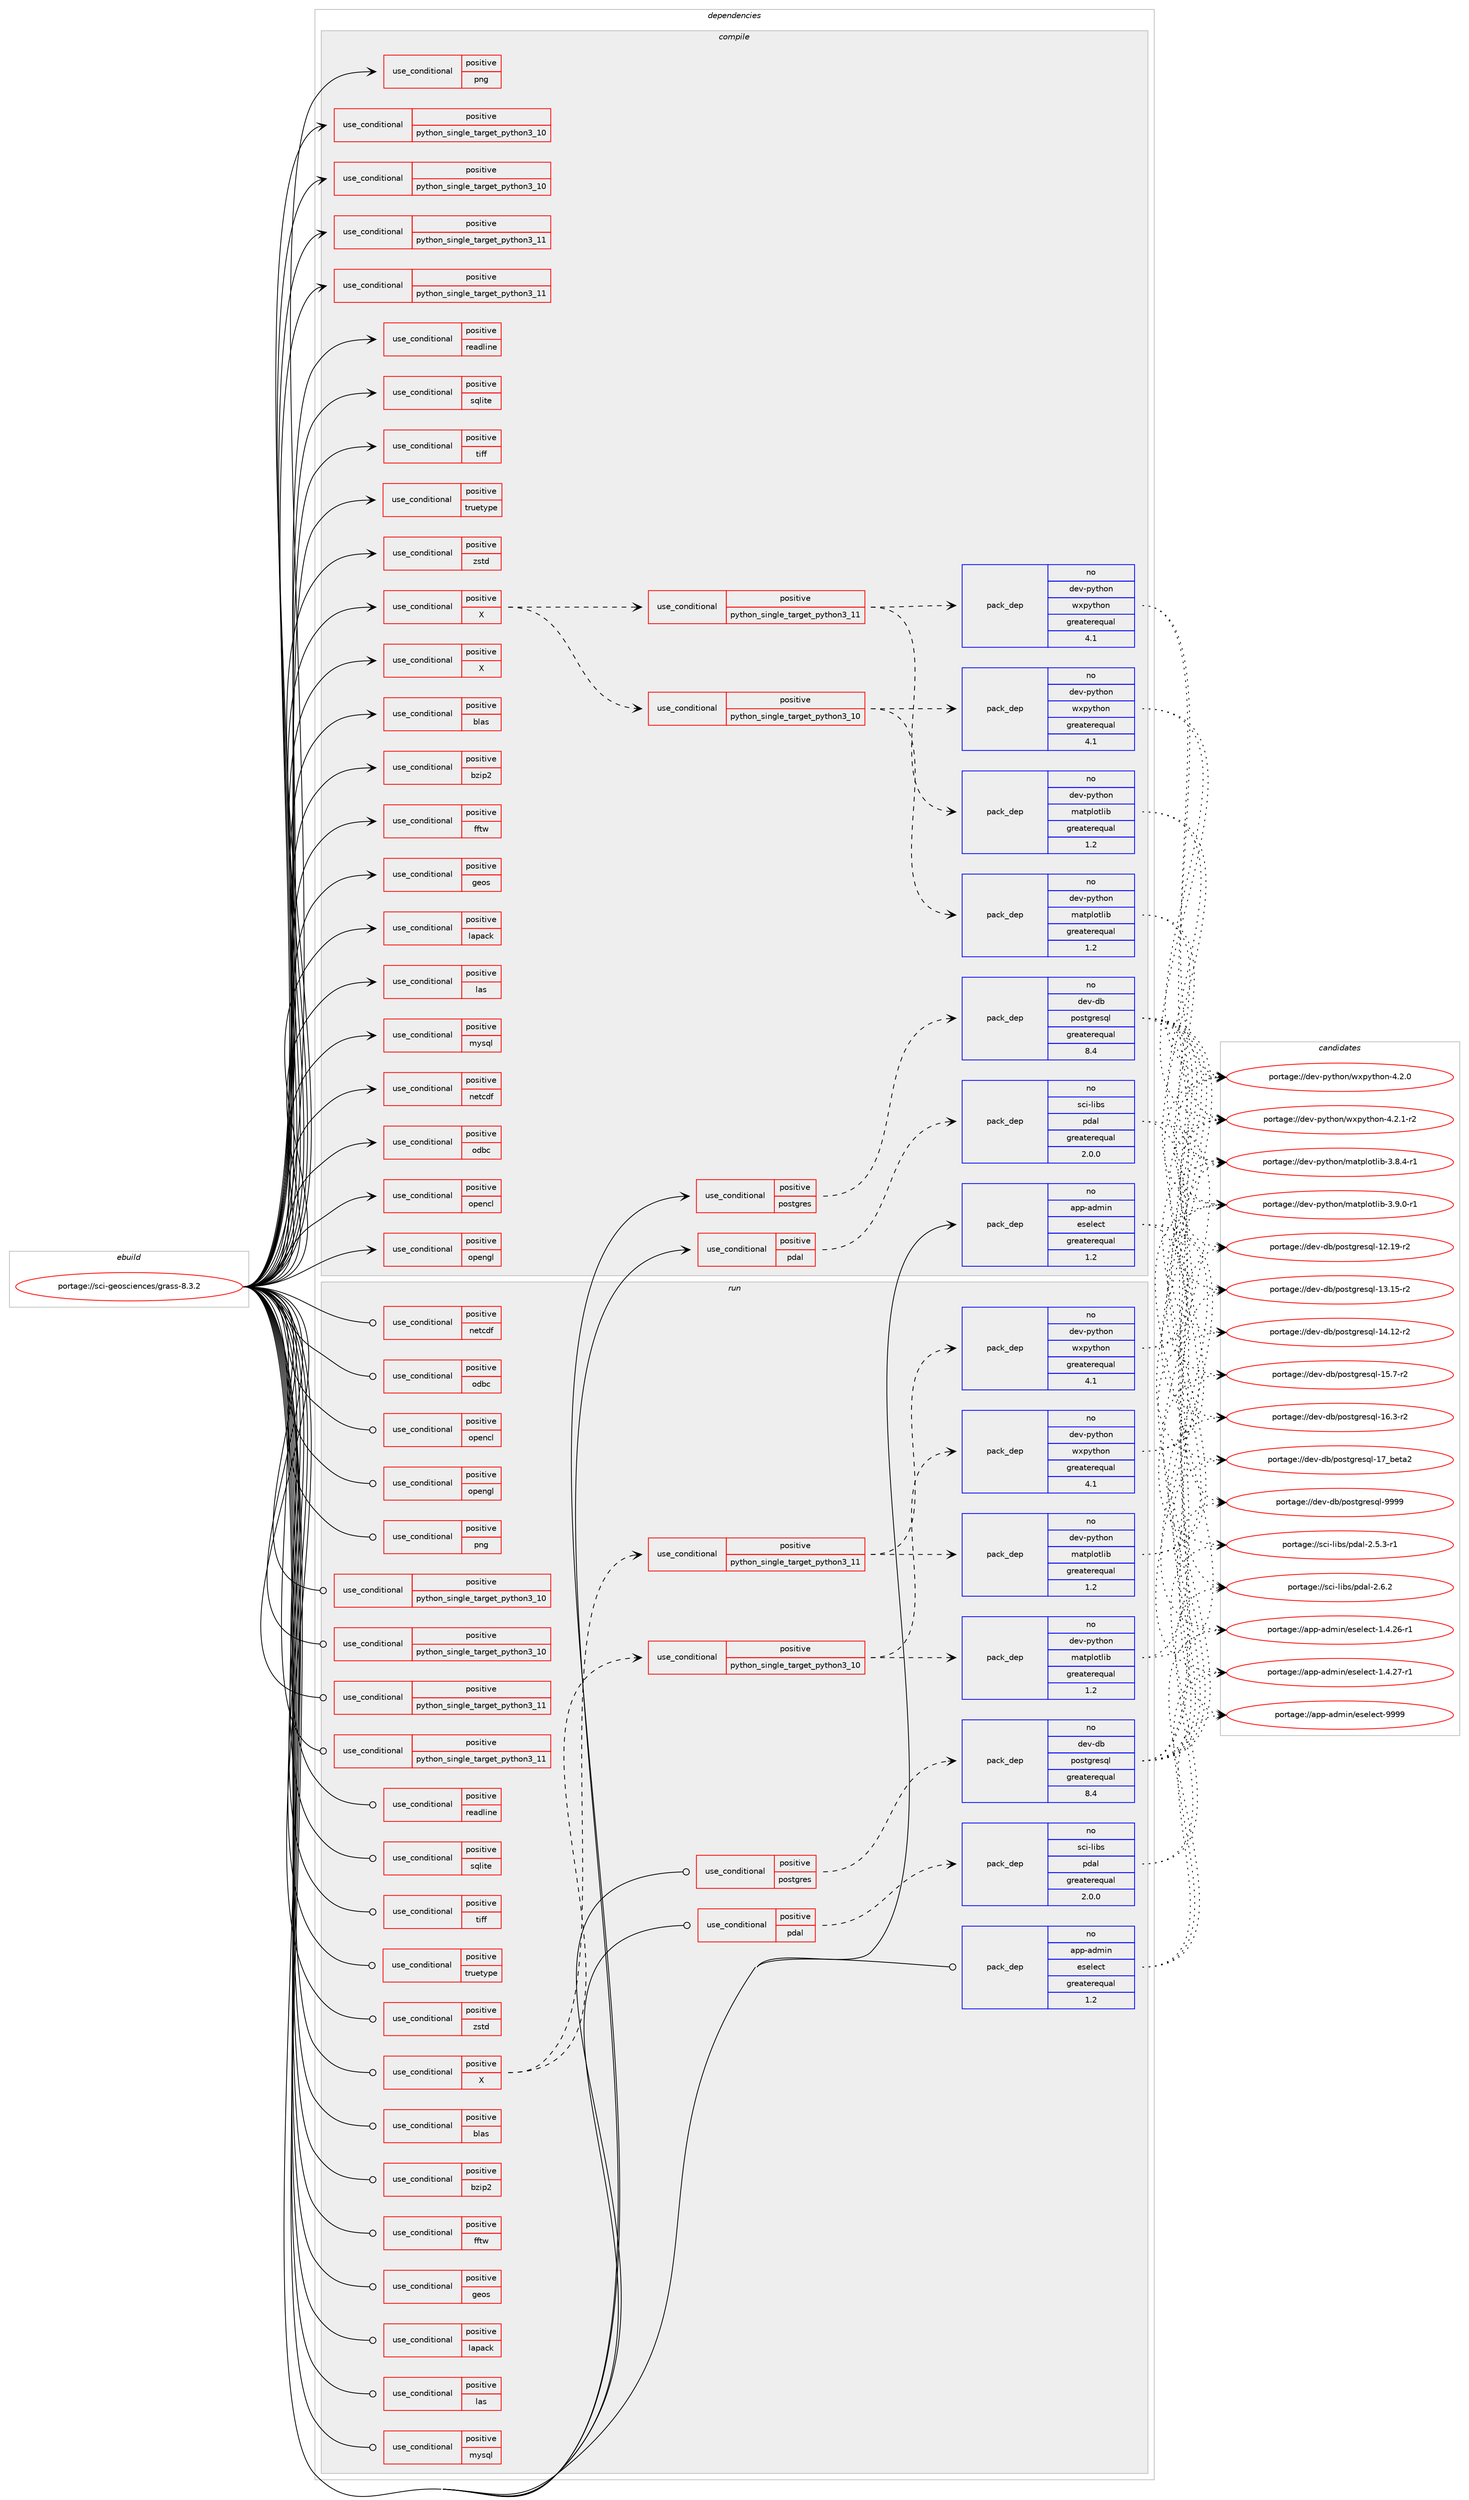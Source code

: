 digraph prolog {

# *************
# Graph options
# *************

newrank=true;
concentrate=true;
compound=true;
graph [rankdir=LR,fontname=Helvetica,fontsize=10,ranksep=1.5];#, ranksep=2.5, nodesep=0.2];
edge  [arrowhead=vee];
node  [fontname=Helvetica,fontsize=10];

# **********
# The ebuild
# **********

subgraph cluster_leftcol {
color=gray;
rank=same;
label=<<i>ebuild</i>>;
id [label="portage://sci-geosciences/grass-8.3.2", color=red, width=4, href="../sci-geosciences/grass-8.3.2.svg"];
}

# ****************
# The dependencies
# ****************

subgraph cluster_midcol {
color=gray;
label=<<i>dependencies</i>>;
subgraph cluster_compile {
fillcolor="#eeeeee";
style=filled;
label=<<i>compile</i>>;
subgraph cond102324 {
dependency199527 [label=<<TABLE BORDER="0" CELLBORDER="1" CELLSPACING="0" CELLPADDING="4"><TR><TD ROWSPAN="3" CELLPADDING="10">use_conditional</TD></TR><TR><TD>positive</TD></TR><TR><TD>X</TD></TR></TABLE>>, shape=none, color=red];
subgraph cond102325 {
dependency199528 [label=<<TABLE BORDER="0" CELLBORDER="1" CELLSPACING="0" CELLPADDING="4"><TR><TD ROWSPAN="3" CELLPADDING="10">use_conditional</TD></TR><TR><TD>positive</TD></TR><TR><TD>python_single_target_python3_10</TD></TR></TABLE>>, shape=none, color=red];
subgraph pack94424 {
dependency199529 [label=<<TABLE BORDER="0" CELLBORDER="1" CELLSPACING="0" CELLPADDING="4" WIDTH="220"><TR><TD ROWSPAN="6" CELLPADDING="30">pack_dep</TD></TR><TR><TD WIDTH="110">no</TD></TR><TR><TD>dev-python</TD></TR><TR><TD>matplotlib</TD></TR><TR><TD>greaterequal</TD></TR><TR><TD>1.2</TD></TR></TABLE>>, shape=none, color=blue];
}
dependency199528:e -> dependency199529:w [weight=20,style="dashed",arrowhead="vee"];
# *** BEGIN UNKNOWN DEPENDENCY TYPE (TODO) ***
# dependency199528 -> package_dependency(portage://sci-geosciences/grass-8.3.2,install,no,dev-python,pillow,none,[,,],[],[use(enable(python_targets_python3_10),negative)])
# *** END UNKNOWN DEPENDENCY TYPE (TODO) ***

subgraph pack94425 {
dependency199530 [label=<<TABLE BORDER="0" CELLBORDER="1" CELLSPACING="0" CELLPADDING="4" WIDTH="220"><TR><TD ROWSPAN="6" CELLPADDING="30">pack_dep</TD></TR><TR><TD WIDTH="110">no</TD></TR><TR><TD>dev-python</TD></TR><TR><TD>wxpython</TD></TR><TR><TD>greaterequal</TD></TR><TR><TD>4.1</TD></TR></TABLE>>, shape=none, color=blue];
}
dependency199528:e -> dependency199530:w [weight=20,style="dashed",arrowhead="vee"];
}
dependency199527:e -> dependency199528:w [weight=20,style="dashed",arrowhead="vee"];
subgraph cond102326 {
dependency199531 [label=<<TABLE BORDER="0" CELLBORDER="1" CELLSPACING="0" CELLPADDING="4"><TR><TD ROWSPAN="3" CELLPADDING="10">use_conditional</TD></TR><TR><TD>positive</TD></TR><TR><TD>python_single_target_python3_11</TD></TR></TABLE>>, shape=none, color=red];
subgraph pack94426 {
dependency199532 [label=<<TABLE BORDER="0" CELLBORDER="1" CELLSPACING="0" CELLPADDING="4" WIDTH="220"><TR><TD ROWSPAN="6" CELLPADDING="30">pack_dep</TD></TR><TR><TD WIDTH="110">no</TD></TR><TR><TD>dev-python</TD></TR><TR><TD>matplotlib</TD></TR><TR><TD>greaterequal</TD></TR><TR><TD>1.2</TD></TR></TABLE>>, shape=none, color=blue];
}
dependency199531:e -> dependency199532:w [weight=20,style="dashed",arrowhead="vee"];
# *** BEGIN UNKNOWN DEPENDENCY TYPE (TODO) ***
# dependency199531 -> package_dependency(portage://sci-geosciences/grass-8.3.2,install,no,dev-python,pillow,none,[,,],[],[use(enable(python_targets_python3_11),negative)])
# *** END UNKNOWN DEPENDENCY TYPE (TODO) ***

subgraph pack94427 {
dependency199533 [label=<<TABLE BORDER="0" CELLBORDER="1" CELLSPACING="0" CELLPADDING="4" WIDTH="220"><TR><TD ROWSPAN="6" CELLPADDING="30">pack_dep</TD></TR><TR><TD WIDTH="110">no</TD></TR><TR><TD>dev-python</TD></TR><TR><TD>wxpython</TD></TR><TR><TD>greaterequal</TD></TR><TR><TD>4.1</TD></TR></TABLE>>, shape=none, color=blue];
}
dependency199531:e -> dependency199533:w [weight=20,style="dashed",arrowhead="vee"];
}
dependency199527:e -> dependency199531:w [weight=20,style="dashed",arrowhead="vee"];
# *** BEGIN UNKNOWN DEPENDENCY TYPE (TODO) ***
# dependency199527 -> package_dependency(portage://sci-geosciences/grass-8.3.2,install,no,x11-libs,cairo,none,[,,],[],[use(enable(X),none)])
# *** END UNKNOWN DEPENDENCY TYPE (TODO) ***

# *** BEGIN UNKNOWN DEPENDENCY TYPE (TODO) ***
# dependency199527 -> package_dependency(portage://sci-geosciences/grass-8.3.2,install,no,x11-libs,libICE,none,[,,],[],[])
# *** END UNKNOWN DEPENDENCY TYPE (TODO) ***

# *** BEGIN UNKNOWN DEPENDENCY TYPE (TODO) ***
# dependency199527 -> package_dependency(portage://sci-geosciences/grass-8.3.2,install,no,x11-libs,libSM,none,[,,],[],[])
# *** END UNKNOWN DEPENDENCY TYPE (TODO) ***

# *** BEGIN UNKNOWN DEPENDENCY TYPE (TODO) ***
# dependency199527 -> package_dependency(portage://sci-geosciences/grass-8.3.2,install,no,x11-libs,libX11,none,[,,],[],[])
# *** END UNKNOWN DEPENDENCY TYPE (TODO) ***

# *** BEGIN UNKNOWN DEPENDENCY TYPE (TODO) ***
# dependency199527 -> package_dependency(portage://sci-geosciences/grass-8.3.2,install,no,x11-libs,libXext,none,[,,],[],[])
# *** END UNKNOWN DEPENDENCY TYPE (TODO) ***

# *** BEGIN UNKNOWN DEPENDENCY TYPE (TODO) ***
# dependency199527 -> package_dependency(portage://sci-geosciences/grass-8.3.2,install,no,x11-libs,libXt,none,[,,],[],[])
# *** END UNKNOWN DEPENDENCY TYPE (TODO) ***

}
id:e -> dependency199527:w [weight=20,style="solid",arrowhead="vee"];
subgraph cond102327 {
dependency199534 [label=<<TABLE BORDER="0" CELLBORDER="1" CELLSPACING="0" CELLPADDING="4"><TR><TD ROWSPAN="3" CELLPADDING="10">use_conditional</TD></TR><TR><TD>positive</TD></TR><TR><TD>X</TD></TR></TABLE>>, shape=none, color=red];
# *** BEGIN UNKNOWN DEPENDENCY TYPE (TODO) ***
# dependency199534 -> package_dependency(portage://sci-geosciences/grass-8.3.2,install,no,x11-base,xorg-proto,none,[,,],[],[])
# *** END UNKNOWN DEPENDENCY TYPE (TODO) ***

}
id:e -> dependency199534:w [weight=20,style="solid",arrowhead="vee"];
subgraph cond102328 {
dependency199535 [label=<<TABLE BORDER="0" CELLBORDER="1" CELLSPACING="0" CELLPADDING="4"><TR><TD ROWSPAN="3" CELLPADDING="10">use_conditional</TD></TR><TR><TD>positive</TD></TR><TR><TD>blas</TD></TR></TABLE>>, shape=none, color=red];
# *** BEGIN UNKNOWN DEPENDENCY TYPE (TODO) ***
# dependency199535 -> package_dependency(portage://sci-geosciences/grass-8.3.2,install,no,virtual,cblas,none,[,,],[],[use(enable(eselect-ldso),positive)])
# *** END UNKNOWN DEPENDENCY TYPE (TODO) ***

# *** BEGIN UNKNOWN DEPENDENCY TYPE (TODO) ***
# dependency199535 -> package_dependency(portage://sci-geosciences/grass-8.3.2,install,no,virtual,blas,none,[,,],[],[use(enable(eselect-ldso),positive)])
# *** END UNKNOWN DEPENDENCY TYPE (TODO) ***

}
id:e -> dependency199535:w [weight=20,style="solid",arrowhead="vee"];
subgraph cond102329 {
dependency199536 [label=<<TABLE BORDER="0" CELLBORDER="1" CELLSPACING="0" CELLPADDING="4"><TR><TD ROWSPAN="3" CELLPADDING="10">use_conditional</TD></TR><TR><TD>positive</TD></TR><TR><TD>bzip2</TD></TR></TABLE>>, shape=none, color=red];
# *** BEGIN UNKNOWN DEPENDENCY TYPE (TODO) ***
# dependency199536 -> package_dependency(portage://sci-geosciences/grass-8.3.2,install,no,app-arch,bzip2,none,[,,],any_same_slot,[])
# *** END UNKNOWN DEPENDENCY TYPE (TODO) ***

}
id:e -> dependency199536:w [weight=20,style="solid",arrowhead="vee"];
subgraph cond102330 {
dependency199537 [label=<<TABLE BORDER="0" CELLBORDER="1" CELLSPACING="0" CELLPADDING="4"><TR><TD ROWSPAN="3" CELLPADDING="10">use_conditional</TD></TR><TR><TD>positive</TD></TR><TR><TD>fftw</TD></TR></TABLE>>, shape=none, color=red];
# *** BEGIN UNKNOWN DEPENDENCY TYPE (TODO) ***
# dependency199537 -> package_dependency(portage://sci-geosciences/grass-8.3.2,install,no,sci-libs,fftw,none,[,,],[slot(3.0),equal],[])
# *** END UNKNOWN DEPENDENCY TYPE (TODO) ***

}
id:e -> dependency199537:w [weight=20,style="solid",arrowhead="vee"];
subgraph cond102331 {
dependency199538 [label=<<TABLE BORDER="0" CELLBORDER="1" CELLSPACING="0" CELLPADDING="4"><TR><TD ROWSPAN="3" CELLPADDING="10">use_conditional</TD></TR><TR><TD>positive</TD></TR><TR><TD>geos</TD></TR></TABLE>>, shape=none, color=red];
# *** BEGIN UNKNOWN DEPENDENCY TYPE (TODO) ***
# dependency199538 -> package_dependency(portage://sci-geosciences/grass-8.3.2,install,no,sci-libs,geos,none,[,,],any_same_slot,[])
# *** END UNKNOWN DEPENDENCY TYPE (TODO) ***

}
id:e -> dependency199538:w [weight=20,style="solid",arrowhead="vee"];
subgraph cond102332 {
dependency199539 [label=<<TABLE BORDER="0" CELLBORDER="1" CELLSPACING="0" CELLPADDING="4"><TR><TD ROWSPAN="3" CELLPADDING="10">use_conditional</TD></TR><TR><TD>positive</TD></TR><TR><TD>lapack</TD></TR></TABLE>>, shape=none, color=red];
# *** BEGIN UNKNOWN DEPENDENCY TYPE (TODO) ***
# dependency199539 -> package_dependency(portage://sci-geosciences/grass-8.3.2,install,no,virtual,lapack,none,[,,],[],[use(enable(eselect-ldso),positive)])
# *** END UNKNOWN DEPENDENCY TYPE (TODO) ***

}
id:e -> dependency199539:w [weight=20,style="solid",arrowhead="vee"];
subgraph cond102333 {
dependency199540 [label=<<TABLE BORDER="0" CELLBORDER="1" CELLSPACING="0" CELLPADDING="4"><TR><TD ROWSPAN="3" CELLPADDING="10">use_conditional</TD></TR><TR><TD>positive</TD></TR><TR><TD>las</TD></TR></TABLE>>, shape=none, color=red];
# *** BEGIN UNKNOWN DEPENDENCY TYPE (TODO) ***
# dependency199540 -> package_dependency(portage://sci-geosciences/grass-8.3.2,install,no,sci-geosciences,liblas,none,[,,],[],[])
# *** END UNKNOWN DEPENDENCY TYPE (TODO) ***

}
id:e -> dependency199540:w [weight=20,style="solid",arrowhead="vee"];
subgraph cond102334 {
dependency199541 [label=<<TABLE BORDER="0" CELLBORDER="1" CELLSPACING="0" CELLPADDING="4"><TR><TD ROWSPAN="3" CELLPADDING="10">use_conditional</TD></TR><TR><TD>positive</TD></TR><TR><TD>mysql</TD></TR></TABLE>>, shape=none, color=red];
# *** BEGIN UNKNOWN DEPENDENCY TYPE (TODO) ***
# dependency199541 -> package_dependency(portage://sci-geosciences/grass-8.3.2,install,no,dev-db,mysql-connector-c,none,[,,],any_same_slot,[])
# *** END UNKNOWN DEPENDENCY TYPE (TODO) ***

}
id:e -> dependency199541:w [weight=20,style="solid",arrowhead="vee"];
subgraph cond102335 {
dependency199542 [label=<<TABLE BORDER="0" CELLBORDER="1" CELLSPACING="0" CELLPADDING="4"><TR><TD ROWSPAN="3" CELLPADDING="10">use_conditional</TD></TR><TR><TD>positive</TD></TR><TR><TD>netcdf</TD></TR></TABLE>>, shape=none, color=red];
# *** BEGIN UNKNOWN DEPENDENCY TYPE (TODO) ***
# dependency199542 -> package_dependency(portage://sci-geosciences/grass-8.3.2,install,no,sci-libs,netcdf,none,[,,],any_same_slot,[])
# *** END UNKNOWN DEPENDENCY TYPE (TODO) ***

}
id:e -> dependency199542:w [weight=20,style="solid",arrowhead="vee"];
subgraph cond102336 {
dependency199543 [label=<<TABLE BORDER="0" CELLBORDER="1" CELLSPACING="0" CELLPADDING="4"><TR><TD ROWSPAN="3" CELLPADDING="10">use_conditional</TD></TR><TR><TD>positive</TD></TR><TR><TD>odbc</TD></TR></TABLE>>, shape=none, color=red];
# *** BEGIN UNKNOWN DEPENDENCY TYPE (TODO) ***
# dependency199543 -> package_dependency(portage://sci-geosciences/grass-8.3.2,install,no,dev-db,unixODBC,none,[,,],[],[])
# *** END UNKNOWN DEPENDENCY TYPE (TODO) ***

}
id:e -> dependency199543:w [weight=20,style="solid",arrowhead="vee"];
subgraph cond102337 {
dependency199544 [label=<<TABLE BORDER="0" CELLBORDER="1" CELLSPACING="0" CELLPADDING="4"><TR><TD ROWSPAN="3" CELLPADDING="10">use_conditional</TD></TR><TR><TD>positive</TD></TR><TR><TD>opencl</TD></TR></TABLE>>, shape=none, color=red];
# *** BEGIN UNKNOWN DEPENDENCY TYPE (TODO) ***
# dependency199544 -> package_dependency(portage://sci-geosciences/grass-8.3.2,install,no,virtual,opencl,none,[,,],[],[])
# *** END UNKNOWN DEPENDENCY TYPE (TODO) ***

}
id:e -> dependency199544:w [weight=20,style="solid",arrowhead="vee"];
subgraph cond102338 {
dependency199545 [label=<<TABLE BORDER="0" CELLBORDER="1" CELLSPACING="0" CELLPADDING="4"><TR><TD ROWSPAN="3" CELLPADDING="10">use_conditional</TD></TR><TR><TD>positive</TD></TR><TR><TD>opengl</TD></TR></TABLE>>, shape=none, color=red];
# *** BEGIN UNKNOWN DEPENDENCY TYPE (TODO) ***
# dependency199545 -> package_dependency(portage://sci-geosciences/grass-8.3.2,install,no,virtual,opengl,none,[,,],[],[])
# *** END UNKNOWN DEPENDENCY TYPE (TODO) ***

}
id:e -> dependency199545:w [weight=20,style="solid",arrowhead="vee"];
subgraph cond102339 {
dependency199546 [label=<<TABLE BORDER="0" CELLBORDER="1" CELLSPACING="0" CELLPADDING="4"><TR><TD ROWSPAN="3" CELLPADDING="10">use_conditional</TD></TR><TR><TD>positive</TD></TR><TR><TD>pdal</TD></TR></TABLE>>, shape=none, color=red];
subgraph pack94428 {
dependency199547 [label=<<TABLE BORDER="0" CELLBORDER="1" CELLSPACING="0" CELLPADDING="4" WIDTH="220"><TR><TD ROWSPAN="6" CELLPADDING="30">pack_dep</TD></TR><TR><TD WIDTH="110">no</TD></TR><TR><TD>sci-libs</TD></TR><TR><TD>pdal</TD></TR><TR><TD>greaterequal</TD></TR><TR><TD>2.0.0</TD></TR></TABLE>>, shape=none, color=blue];
}
dependency199546:e -> dependency199547:w [weight=20,style="dashed",arrowhead="vee"];
}
id:e -> dependency199546:w [weight=20,style="solid",arrowhead="vee"];
subgraph cond102340 {
dependency199548 [label=<<TABLE BORDER="0" CELLBORDER="1" CELLSPACING="0" CELLPADDING="4"><TR><TD ROWSPAN="3" CELLPADDING="10">use_conditional</TD></TR><TR><TD>positive</TD></TR><TR><TD>png</TD></TR></TABLE>>, shape=none, color=red];
# *** BEGIN UNKNOWN DEPENDENCY TYPE (TODO) ***
# dependency199548 -> package_dependency(portage://sci-geosciences/grass-8.3.2,install,no,media-libs,libpng,none,[,,],any_same_slot,[])
# *** END UNKNOWN DEPENDENCY TYPE (TODO) ***

}
id:e -> dependency199548:w [weight=20,style="solid",arrowhead="vee"];
subgraph cond102341 {
dependency199549 [label=<<TABLE BORDER="0" CELLBORDER="1" CELLSPACING="0" CELLPADDING="4"><TR><TD ROWSPAN="3" CELLPADDING="10">use_conditional</TD></TR><TR><TD>positive</TD></TR><TR><TD>postgres</TD></TR></TABLE>>, shape=none, color=red];
subgraph pack94429 {
dependency199550 [label=<<TABLE BORDER="0" CELLBORDER="1" CELLSPACING="0" CELLPADDING="4" WIDTH="220"><TR><TD ROWSPAN="6" CELLPADDING="30">pack_dep</TD></TR><TR><TD WIDTH="110">no</TD></TR><TR><TD>dev-db</TD></TR><TR><TD>postgresql</TD></TR><TR><TD>greaterequal</TD></TR><TR><TD>8.4</TD></TR></TABLE>>, shape=none, color=blue];
}
dependency199549:e -> dependency199550:w [weight=20,style="dashed",arrowhead="vee"];
}
id:e -> dependency199549:w [weight=20,style="solid",arrowhead="vee"];
subgraph cond102342 {
dependency199551 [label=<<TABLE BORDER="0" CELLBORDER="1" CELLSPACING="0" CELLPADDING="4"><TR><TD ROWSPAN="3" CELLPADDING="10">use_conditional</TD></TR><TR><TD>positive</TD></TR><TR><TD>python_single_target_python3_10</TD></TR></TABLE>>, shape=none, color=red];
# *** BEGIN UNKNOWN DEPENDENCY TYPE (TODO) ***
# dependency199551 -> package_dependency(portage://sci-geosciences/grass-8.3.2,install,no,dev-lang,python,none,[,,],[slot(3.10)],[use(enable(sqlite),none)])
# *** END UNKNOWN DEPENDENCY TYPE (TODO) ***

}
id:e -> dependency199551:w [weight=20,style="solid",arrowhead="vee"];
subgraph cond102343 {
dependency199552 [label=<<TABLE BORDER="0" CELLBORDER="1" CELLSPACING="0" CELLPADDING="4"><TR><TD ROWSPAN="3" CELLPADDING="10">use_conditional</TD></TR><TR><TD>positive</TD></TR><TR><TD>python_single_target_python3_10</TD></TR></TABLE>>, shape=none, color=red];
# *** BEGIN UNKNOWN DEPENDENCY TYPE (TODO) ***
# dependency199552 -> package_dependency(portage://sci-geosciences/grass-8.3.2,install,no,dev-python,numpy,none,[,,],[],[use(enable(python_targets_python3_10),negative)])
# *** END UNKNOWN DEPENDENCY TYPE (TODO) ***

# *** BEGIN UNKNOWN DEPENDENCY TYPE (TODO) ***
# dependency199552 -> package_dependency(portage://sci-geosciences/grass-8.3.2,install,no,dev-python,ply,none,[,,],[],[use(enable(python_targets_python3_10),negative)])
# *** END UNKNOWN DEPENDENCY TYPE (TODO) ***

# *** BEGIN UNKNOWN DEPENDENCY TYPE (TODO) ***
# dependency199552 -> package_dependency(portage://sci-geosciences/grass-8.3.2,install,no,dev-python,python-dateutil,none,[,,],[],[use(enable(python_targets_python3_10),negative)])
# *** END UNKNOWN DEPENDENCY TYPE (TODO) ***

# *** BEGIN UNKNOWN DEPENDENCY TYPE (TODO) ***
# dependency199552 -> package_dependency(portage://sci-geosciences/grass-8.3.2,install,no,dev-python,six,none,[,,],[],[use(enable(python_targets_python3_10),negative)])
# *** END UNKNOWN DEPENDENCY TYPE (TODO) ***

}
id:e -> dependency199552:w [weight=20,style="solid",arrowhead="vee"];
subgraph cond102344 {
dependency199553 [label=<<TABLE BORDER="0" CELLBORDER="1" CELLSPACING="0" CELLPADDING="4"><TR><TD ROWSPAN="3" CELLPADDING="10">use_conditional</TD></TR><TR><TD>positive</TD></TR><TR><TD>python_single_target_python3_11</TD></TR></TABLE>>, shape=none, color=red];
# *** BEGIN UNKNOWN DEPENDENCY TYPE (TODO) ***
# dependency199553 -> package_dependency(portage://sci-geosciences/grass-8.3.2,install,no,dev-lang,python,none,[,,],[slot(3.11)],[use(enable(sqlite),none)])
# *** END UNKNOWN DEPENDENCY TYPE (TODO) ***

}
id:e -> dependency199553:w [weight=20,style="solid",arrowhead="vee"];
subgraph cond102345 {
dependency199554 [label=<<TABLE BORDER="0" CELLBORDER="1" CELLSPACING="0" CELLPADDING="4"><TR><TD ROWSPAN="3" CELLPADDING="10">use_conditional</TD></TR><TR><TD>positive</TD></TR><TR><TD>python_single_target_python3_11</TD></TR></TABLE>>, shape=none, color=red];
# *** BEGIN UNKNOWN DEPENDENCY TYPE (TODO) ***
# dependency199554 -> package_dependency(portage://sci-geosciences/grass-8.3.2,install,no,dev-python,numpy,none,[,,],[],[use(enable(python_targets_python3_11),negative)])
# *** END UNKNOWN DEPENDENCY TYPE (TODO) ***

# *** BEGIN UNKNOWN DEPENDENCY TYPE (TODO) ***
# dependency199554 -> package_dependency(portage://sci-geosciences/grass-8.3.2,install,no,dev-python,ply,none,[,,],[],[use(enable(python_targets_python3_11),negative)])
# *** END UNKNOWN DEPENDENCY TYPE (TODO) ***

# *** BEGIN UNKNOWN DEPENDENCY TYPE (TODO) ***
# dependency199554 -> package_dependency(portage://sci-geosciences/grass-8.3.2,install,no,dev-python,python-dateutil,none,[,,],[],[use(enable(python_targets_python3_11),negative)])
# *** END UNKNOWN DEPENDENCY TYPE (TODO) ***

# *** BEGIN UNKNOWN DEPENDENCY TYPE (TODO) ***
# dependency199554 -> package_dependency(portage://sci-geosciences/grass-8.3.2,install,no,dev-python,six,none,[,,],[],[use(enable(python_targets_python3_11),negative)])
# *** END UNKNOWN DEPENDENCY TYPE (TODO) ***

}
id:e -> dependency199554:w [weight=20,style="solid",arrowhead="vee"];
subgraph cond102346 {
dependency199555 [label=<<TABLE BORDER="0" CELLBORDER="1" CELLSPACING="0" CELLPADDING="4"><TR><TD ROWSPAN="3" CELLPADDING="10">use_conditional</TD></TR><TR><TD>positive</TD></TR><TR><TD>readline</TD></TR></TABLE>>, shape=none, color=red];
# *** BEGIN UNKNOWN DEPENDENCY TYPE (TODO) ***
# dependency199555 -> package_dependency(portage://sci-geosciences/grass-8.3.2,install,no,sys-libs,readline,none,[,,],any_same_slot,[])
# *** END UNKNOWN DEPENDENCY TYPE (TODO) ***

}
id:e -> dependency199555:w [weight=20,style="solid",arrowhead="vee"];
subgraph cond102347 {
dependency199556 [label=<<TABLE BORDER="0" CELLBORDER="1" CELLSPACING="0" CELLPADDING="4"><TR><TD ROWSPAN="3" CELLPADDING="10">use_conditional</TD></TR><TR><TD>positive</TD></TR><TR><TD>sqlite</TD></TR></TABLE>>, shape=none, color=red];
# *** BEGIN UNKNOWN DEPENDENCY TYPE (TODO) ***
# dependency199556 -> package_dependency(portage://sci-geosciences/grass-8.3.2,install,no,dev-db,sqlite,none,[,,],[slot(3)],[])
# *** END UNKNOWN DEPENDENCY TYPE (TODO) ***

}
id:e -> dependency199556:w [weight=20,style="solid",arrowhead="vee"];
subgraph cond102348 {
dependency199557 [label=<<TABLE BORDER="0" CELLBORDER="1" CELLSPACING="0" CELLPADDING="4"><TR><TD ROWSPAN="3" CELLPADDING="10">use_conditional</TD></TR><TR><TD>positive</TD></TR><TR><TD>tiff</TD></TR></TABLE>>, shape=none, color=red];
# *** BEGIN UNKNOWN DEPENDENCY TYPE (TODO) ***
# dependency199557 -> package_dependency(portage://sci-geosciences/grass-8.3.2,install,no,media-libs,tiff,none,[,,],any_same_slot,[])
# *** END UNKNOWN DEPENDENCY TYPE (TODO) ***

}
id:e -> dependency199557:w [weight=20,style="solid",arrowhead="vee"];
subgraph cond102349 {
dependency199558 [label=<<TABLE BORDER="0" CELLBORDER="1" CELLSPACING="0" CELLPADDING="4"><TR><TD ROWSPAN="3" CELLPADDING="10">use_conditional</TD></TR><TR><TD>positive</TD></TR><TR><TD>truetype</TD></TR></TABLE>>, shape=none, color=red];
# *** BEGIN UNKNOWN DEPENDENCY TYPE (TODO) ***
# dependency199558 -> package_dependency(portage://sci-geosciences/grass-8.3.2,install,no,media-libs,freetype,none,[,,],[slot(2)],[])
# *** END UNKNOWN DEPENDENCY TYPE (TODO) ***

}
id:e -> dependency199558:w [weight=20,style="solid",arrowhead="vee"];
subgraph cond102350 {
dependency199559 [label=<<TABLE BORDER="0" CELLBORDER="1" CELLSPACING="0" CELLPADDING="4"><TR><TD ROWSPAN="3" CELLPADDING="10">use_conditional</TD></TR><TR><TD>positive</TD></TR><TR><TD>zstd</TD></TR></TABLE>>, shape=none, color=red];
# *** BEGIN UNKNOWN DEPENDENCY TYPE (TODO) ***
# dependency199559 -> package_dependency(portage://sci-geosciences/grass-8.3.2,install,no,app-arch,zstd,none,[,,],any_same_slot,[])
# *** END UNKNOWN DEPENDENCY TYPE (TODO) ***

}
id:e -> dependency199559:w [weight=20,style="solid",arrowhead="vee"];
subgraph pack94430 {
dependency199560 [label=<<TABLE BORDER="0" CELLBORDER="1" CELLSPACING="0" CELLPADDING="4" WIDTH="220"><TR><TD ROWSPAN="6" CELLPADDING="30">pack_dep</TD></TR><TR><TD WIDTH="110">no</TD></TR><TR><TD>app-admin</TD></TR><TR><TD>eselect</TD></TR><TR><TD>greaterequal</TD></TR><TR><TD>1.2</TD></TR></TABLE>>, shape=none, color=blue];
}
id:e -> dependency199560:w [weight=20,style="solid",arrowhead="vee"];
# *** BEGIN UNKNOWN DEPENDENCY TYPE (TODO) ***
# id -> package_dependency(portage://sci-geosciences/grass-8.3.2,install,no,media-libs,glu,none,[,,],[],[])
# *** END UNKNOWN DEPENDENCY TYPE (TODO) ***

# *** BEGIN UNKNOWN DEPENDENCY TYPE (TODO) ***
# id -> package_dependency(portage://sci-geosciences/grass-8.3.2,install,no,media-libs,libglvnd,none,[,,],[],[])
# *** END UNKNOWN DEPENDENCY TYPE (TODO) ***

# *** BEGIN UNKNOWN DEPENDENCY TYPE (TODO) ***
# id -> package_dependency(portage://sci-geosciences/grass-8.3.2,install,no,sci-libs,gdal,none,[,,],any_same_slot,[])
# *** END UNKNOWN DEPENDENCY TYPE (TODO) ***

# *** BEGIN UNKNOWN DEPENDENCY TYPE (TODO) ***
# id -> package_dependency(portage://sci-geosciences/grass-8.3.2,install,no,sci-libs,proj,none,[,,],any_same_slot,[])
# *** END UNKNOWN DEPENDENCY TYPE (TODO) ***

# *** BEGIN UNKNOWN DEPENDENCY TYPE (TODO) ***
# id -> package_dependency(portage://sci-geosciences/grass-8.3.2,install,no,sys-libs,gdbm,none,[,,],any_same_slot,[])
# *** END UNKNOWN DEPENDENCY TYPE (TODO) ***

# *** BEGIN UNKNOWN DEPENDENCY TYPE (TODO) ***
# id -> package_dependency(portage://sci-geosciences/grass-8.3.2,install,no,sys-libs,ncurses,none,[,,],any_same_slot,[])
# *** END UNKNOWN DEPENDENCY TYPE (TODO) ***

# *** BEGIN UNKNOWN DEPENDENCY TYPE (TODO) ***
# id -> package_dependency(portage://sci-geosciences/grass-8.3.2,install,no,sys-libs,zlib,none,[,,],[],[])
# *** END UNKNOWN DEPENDENCY TYPE (TODO) ***

}
subgraph cluster_compileandrun {
fillcolor="#eeeeee";
style=filled;
label=<<i>compile and run</i>>;
}
subgraph cluster_run {
fillcolor="#eeeeee";
style=filled;
label=<<i>run</i>>;
subgraph cond102351 {
dependency199561 [label=<<TABLE BORDER="0" CELLBORDER="1" CELLSPACING="0" CELLPADDING="4"><TR><TD ROWSPAN="3" CELLPADDING="10">use_conditional</TD></TR><TR><TD>positive</TD></TR><TR><TD>X</TD></TR></TABLE>>, shape=none, color=red];
subgraph cond102352 {
dependency199562 [label=<<TABLE BORDER="0" CELLBORDER="1" CELLSPACING="0" CELLPADDING="4"><TR><TD ROWSPAN="3" CELLPADDING="10">use_conditional</TD></TR><TR><TD>positive</TD></TR><TR><TD>python_single_target_python3_10</TD></TR></TABLE>>, shape=none, color=red];
subgraph pack94431 {
dependency199563 [label=<<TABLE BORDER="0" CELLBORDER="1" CELLSPACING="0" CELLPADDING="4" WIDTH="220"><TR><TD ROWSPAN="6" CELLPADDING="30">pack_dep</TD></TR><TR><TD WIDTH="110">no</TD></TR><TR><TD>dev-python</TD></TR><TR><TD>matplotlib</TD></TR><TR><TD>greaterequal</TD></TR><TR><TD>1.2</TD></TR></TABLE>>, shape=none, color=blue];
}
dependency199562:e -> dependency199563:w [weight=20,style="dashed",arrowhead="vee"];
# *** BEGIN UNKNOWN DEPENDENCY TYPE (TODO) ***
# dependency199562 -> package_dependency(portage://sci-geosciences/grass-8.3.2,run,no,dev-python,pillow,none,[,,],[],[use(enable(python_targets_python3_10),negative)])
# *** END UNKNOWN DEPENDENCY TYPE (TODO) ***

subgraph pack94432 {
dependency199564 [label=<<TABLE BORDER="0" CELLBORDER="1" CELLSPACING="0" CELLPADDING="4" WIDTH="220"><TR><TD ROWSPAN="6" CELLPADDING="30">pack_dep</TD></TR><TR><TD WIDTH="110">no</TD></TR><TR><TD>dev-python</TD></TR><TR><TD>wxpython</TD></TR><TR><TD>greaterequal</TD></TR><TR><TD>4.1</TD></TR></TABLE>>, shape=none, color=blue];
}
dependency199562:e -> dependency199564:w [weight=20,style="dashed",arrowhead="vee"];
}
dependency199561:e -> dependency199562:w [weight=20,style="dashed",arrowhead="vee"];
subgraph cond102353 {
dependency199565 [label=<<TABLE BORDER="0" CELLBORDER="1" CELLSPACING="0" CELLPADDING="4"><TR><TD ROWSPAN="3" CELLPADDING="10">use_conditional</TD></TR><TR><TD>positive</TD></TR><TR><TD>python_single_target_python3_11</TD></TR></TABLE>>, shape=none, color=red];
subgraph pack94433 {
dependency199566 [label=<<TABLE BORDER="0" CELLBORDER="1" CELLSPACING="0" CELLPADDING="4" WIDTH="220"><TR><TD ROWSPAN="6" CELLPADDING="30">pack_dep</TD></TR><TR><TD WIDTH="110">no</TD></TR><TR><TD>dev-python</TD></TR><TR><TD>matplotlib</TD></TR><TR><TD>greaterequal</TD></TR><TR><TD>1.2</TD></TR></TABLE>>, shape=none, color=blue];
}
dependency199565:e -> dependency199566:w [weight=20,style="dashed",arrowhead="vee"];
# *** BEGIN UNKNOWN DEPENDENCY TYPE (TODO) ***
# dependency199565 -> package_dependency(portage://sci-geosciences/grass-8.3.2,run,no,dev-python,pillow,none,[,,],[],[use(enable(python_targets_python3_11),negative)])
# *** END UNKNOWN DEPENDENCY TYPE (TODO) ***

subgraph pack94434 {
dependency199567 [label=<<TABLE BORDER="0" CELLBORDER="1" CELLSPACING="0" CELLPADDING="4" WIDTH="220"><TR><TD ROWSPAN="6" CELLPADDING="30">pack_dep</TD></TR><TR><TD WIDTH="110">no</TD></TR><TR><TD>dev-python</TD></TR><TR><TD>wxpython</TD></TR><TR><TD>greaterequal</TD></TR><TR><TD>4.1</TD></TR></TABLE>>, shape=none, color=blue];
}
dependency199565:e -> dependency199567:w [weight=20,style="dashed",arrowhead="vee"];
}
dependency199561:e -> dependency199565:w [weight=20,style="dashed",arrowhead="vee"];
# *** BEGIN UNKNOWN DEPENDENCY TYPE (TODO) ***
# dependency199561 -> package_dependency(portage://sci-geosciences/grass-8.3.2,run,no,x11-libs,cairo,none,[,,],[],[use(enable(X),none)])
# *** END UNKNOWN DEPENDENCY TYPE (TODO) ***

# *** BEGIN UNKNOWN DEPENDENCY TYPE (TODO) ***
# dependency199561 -> package_dependency(portage://sci-geosciences/grass-8.3.2,run,no,x11-libs,libICE,none,[,,],[],[])
# *** END UNKNOWN DEPENDENCY TYPE (TODO) ***

# *** BEGIN UNKNOWN DEPENDENCY TYPE (TODO) ***
# dependency199561 -> package_dependency(portage://sci-geosciences/grass-8.3.2,run,no,x11-libs,libSM,none,[,,],[],[])
# *** END UNKNOWN DEPENDENCY TYPE (TODO) ***

# *** BEGIN UNKNOWN DEPENDENCY TYPE (TODO) ***
# dependency199561 -> package_dependency(portage://sci-geosciences/grass-8.3.2,run,no,x11-libs,libX11,none,[,,],[],[])
# *** END UNKNOWN DEPENDENCY TYPE (TODO) ***

# *** BEGIN UNKNOWN DEPENDENCY TYPE (TODO) ***
# dependency199561 -> package_dependency(portage://sci-geosciences/grass-8.3.2,run,no,x11-libs,libXext,none,[,,],[],[])
# *** END UNKNOWN DEPENDENCY TYPE (TODO) ***

# *** BEGIN UNKNOWN DEPENDENCY TYPE (TODO) ***
# dependency199561 -> package_dependency(portage://sci-geosciences/grass-8.3.2,run,no,x11-libs,libXt,none,[,,],[],[])
# *** END UNKNOWN DEPENDENCY TYPE (TODO) ***

}
id:e -> dependency199561:w [weight=20,style="solid",arrowhead="odot"];
subgraph cond102354 {
dependency199568 [label=<<TABLE BORDER="0" CELLBORDER="1" CELLSPACING="0" CELLPADDING="4"><TR><TD ROWSPAN="3" CELLPADDING="10">use_conditional</TD></TR><TR><TD>positive</TD></TR><TR><TD>blas</TD></TR></TABLE>>, shape=none, color=red];
# *** BEGIN UNKNOWN DEPENDENCY TYPE (TODO) ***
# dependency199568 -> package_dependency(portage://sci-geosciences/grass-8.3.2,run,no,virtual,cblas,none,[,,],[],[use(enable(eselect-ldso),positive)])
# *** END UNKNOWN DEPENDENCY TYPE (TODO) ***

# *** BEGIN UNKNOWN DEPENDENCY TYPE (TODO) ***
# dependency199568 -> package_dependency(portage://sci-geosciences/grass-8.3.2,run,no,virtual,blas,none,[,,],[],[use(enable(eselect-ldso),positive)])
# *** END UNKNOWN DEPENDENCY TYPE (TODO) ***

}
id:e -> dependency199568:w [weight=20,style="solid",arrowhead="odot"];
subgraph cond102355 {
dependency199569 [label=<<TABLE BORDER="0" CELLBORDER="1" CELLSPACING="0" CELLPADDING="4"><TR><TD ROWSPAN="3" CELLPADDING="10">use_conditional</TD></TR><TR><TD>positive</TD></TR><TR><TD>bzip2</TD></TR></TABLE>>, shape=none, color=red];
# *** BEGIN UNKNOWN DEPENDENCY TYPE (TODO) ***
# dependency199569 -> package_dependency(portage://sci-geosciences/grass-8.3.2,run,no,app-arch,bzip2,none,[,,],any_same_slot,[])
# *** END UNKNOWN DEPENDENCY TYPE (TODO) ***

}
id:e -> dependency199569:w [weight=20,style="solid",arrowhead="odot"];
subgraph cond102356 {
dependency199570 [label=<<TABLE BORDER="0" CELLBORDER="1" CELLSPACING="0" CELLPADDING="4"><TR><TD ROWSPAN="3" CELLPADDING="10">use_conditional</TD></TR><TR><TD>positive</TD></TR><TR><TD>fftw</TD></TR></TABLE>>, shape=none, color=red];
# *** BEGIN UNKNOWN DEPENDENCY TYPE (TODO) ***
# dependency199570 -> package_dependency(portage://sci-geosciences/grass-8.3.2,run,no,sci-libs,fftw,none,[,,],[slot(3.0),equal],[])
# *** END UNKNOWN DEPENDENCY TYPE (TODO) ***

}
id:e -> dependency199570:w [weight=20,style="solid",arrowhead="odot"];
subgraph cond102357 {
dependency199571 [label=<<TABLE BORDER="0" CELLBORDER="1" CELLSPACING="0" CELLPADDING="4"><TR><TD ROWSPAN="3" CELLPADDING="10">use_conditional</TD></TR><TR><TD>positive</TD></TR><TR><TD>geos</TD></TR></TABLE>>, shape=none, color=red];
# *** BEGIN UNKNOWN DEPENDENCY TYPE (TODO) ***
# dependency199571 -> package_dependency(portage://sci-geosciences/grass-8.3.2,run,no,sci-libs,geos,none,[,,],any_same_slot,[])
# *** END UNKNOWN DEPENDENCY TYPE (TODO) ***

}
id:e -> dependency199571:w [weight=20,style="solid",arrowhead="odot"];
subgraph cond102358 {
dependency199572 [label=<<TABLE BORDER="0" CELLBORDER="1" CELLSPACING="0" CELLPADDING="4"><TR><TD ROWSPAN="3" CELLPADDING="10">use_conditional</TD></TR><TR><TD>positive</TD></TR><TR><TD>lapack</TD></TR></TABLE>>, shape=none, color=red];
# *** BEGIN UNKNOWN DEPENDENCY TYPE (TODO) ***
# dependency199572 -> package_dependency(portage://sci-geosciences/grass-8.3.2,run,no,virtual,lapack,none,[,,],[],[use(enable(eselect-ldso),positive)])
# *** END UNKNOWN DEPENDENCY TYPE (TODO) ***

}
id:e -> dependency199572:w [weight=20,style="solid",arrowhead="odot"];
subgraph cond102359 {
dependency199573 [label=<<TABLE BORDER="0" CELLBORDER="1" CELLSPACING="0" CELLPADDING="4"><TR><TD ROWSPAN="3" CELLPADDING="10">use_conditional</TD></TR><TR><TD>positive</TD></TR><TR><TD>las</TD></TR></TABLE>>, shape=none, color=red];
# *** BEGIN UNKNOWN DEPENDENCY TYPE (TODO) ***
# dependency199573 -> package_dependency(portage://sci-geosciences/grass-8.3.2,run,no,sci-geosciences,liblas,none,[,,],[],[])
# *** END UNKNOWN DEPENDENCY TYPE (TODO) ***

}
id:e -> dependency199573:w [weight=20,style="solid",arrowhead="odot"];
subgraph cond102360 {
dependency199574 [label=<<TABLE BORDER="0" CELLBORDER="1" CELLSPACING="0" CELLPADDING="4"><TR><TD ROWSPAN="3" CELLPADDING="10">use_conditional</TD></TR><TR><TD>positive</TD></TR><TR><TD>mysql</TD></TR></TABLE>>, shape=none, color=red];
# *** BEGIN UNKNOWN DEPENDENCY TYPE (TODO) ***
# dependency199574 -> package_dependency(portage://sci-geosciences/grass-8.3.2,run,no,dev-db,mysql-connector-c,none,[,,],any_same_slot,[])
# *** END UNKNOWN DEPENDENCY TYPE (TODO) ***

}
id:e -> dependency199574:w [weight=20,style="solid",arrowhead="odot"];
subgraph cond102361 {
dependency199575 [label=<<TABLE BORDER="0" CELLBORDER="1" CELLSPACING="0" CELLPADDING="4"><TR><TD ROWSPAN="3" CELLPADDING="10">use_conditional</TD></TR><TR><TD>positive</TD></TR><TR><TD>netcdf</TD></TR></TABLE>>, shape=none, color=red];
# *** BEGIN UNKNOWN DEPENDENCY TYPE (TODO) ***
# dependency199575 -> package_dependency(portage://sci-geosciences/grass-8.3.2,run,no,sci-libs,netcdf,none,[,,],any_same_slot,[])
# *** END UNKNOWN DEPENDENCY TYPE (TODO) ***

}
id:e -> dependency199575:w [weight=20,style="solid",arrowhead="odot"];
subgraph cond102362 {
dependency199576 [label=<<TABLE BORDER="0" CELLBORDER="1" CELLSPACING="0" CELLPADDING="4"><TR><TD ROWSPAN="3" CELLPADDING="10">use_conditional</TD></TR><TR><TD>positive</TD></TR><TR><TD>odbc</TD></TR></TABLE>>, shape=none, color=red];
# *** BEGIN UNKNOWN DEPENDENCY TYPE (TODO) ***
# dependency199576 -> package_dependency(portage://sci-geosciences/grass-8.3.2,run,no,dev-db,unixODBC,none,[,,],[],[])
# *** END UNKNOWN DEPENDENCY TYPE (TODO) ***

}
id:e -> dependency199576:w [weight=20,style="solid",arrowhead="odot"];
subgraph cond102363 {
dependency199577 [label=<<TABLE BORDER="0" CELLBORDER="1" CELLSPACING="0" CELLPADDING="4"><TR><TD ROWSPAN="3" CELLPADDING="10">use_conditional</TD></TR><TR><TD>positive</TD></TR><TR><TD>opencl</TD></TR></TABLE>>, shape=none, color=red];
# *** BEGIN UNKNOWN DEPENDENCY TYPE (TODO) ***
# dependency199577 -> package_dependency(portage://sci-geosciences/grass-8.3.2,run,no,virtual,opencl,none,[,,],[],[])
# *** END UNKNOWN DEPENDENCY TYPE (TODO) ***

}
id:e -> dependency199577:w [weight=20,style="solid",arrowhead="odot"];
subgraph cond102364 {
dependency199578 [label=<<TABLE BORDER="0" CELLBORDER="1" CELLSPACING="0" CELLPADDING="4"><TR><TD ROWSPAN="3" CELLPADDING="10">use_conditional</TD></TR><TR><TD>positive</TD></TR><TR><TD>opengl</TD></TR></TABLE>>, shape=none, color=red];
# *** BEGIN UNKNOWN DEPENDENCY TYPE (TODO) ***
# dependency199578 -> package_dependency(portage://sci-geosciences/grass-8.3.2,run,no,virtual,opengl,none,[,,],[],[])
# *** END UNKNOWN DEPENDENCY TYPE (TODO) ***

}
id:e -> dependency199578:w [weight=20,style="solid",arrowhead="odot"];
subgraph cond102365 {
dependency199579 [label=<<TABLE BORDER="0" CELLBORDER="1" CELLSPACING="0" CELLPADDING="4"><TR><TD ROWSPAN="3" CELLPADDING="10">use_conditional</TD></TR><TR><TD>positive</TD></TR><TR><TD>pdal</TD></TR></TABLE>>, shape=none, color=red];
subgraph pack94435 {
dependency199580 [label=<<TABLE BORDER="0" CELLBORDER="1" CELLSPACING="0" CELLPADDING="4" WIDTH="220"><TR><TD ROWSPAN="6" CELLPADDING="30">pack_dep</TD></TR><TR><TD WIDTH="110">no</TD></TR><TR><TD>sci-libs</TD></TR><TR><TD>pdal</TD></TR><TR><TD>greaterequal</TD></TR><TR><TD>2.0.0</TD></TR></TABLE>>, shape=none, color=blue];
}
dependency199579:e -> dependency199580:w [weight=20,style="dashed",arrowhead="vee"];
}
id:e -> dependency199579:w [weight=20,style="solid",arrowhead="odot"];
subgraph cond102366 {
dependency199581 [label=<<TABLE BORDER="0" CELLBORDER="1" CELLSPACING="0" CELLPADDING="4"><TR><TD ROWSPAN="3" CELLPADDING="10">use_conditional</TD></TR><TR><TD>positive</TD></TR><TR><TD>png</TD></TR></TABLE>>, shape=none, color=red];
# *** BEGIN UNKNOWN DEPENDENCY TYPE (TODO) ***
# dependency199581 -> package_dependency(portage://sci-geosciences/grass-8.3.2,run,no,media-libs,libpng,none,[,,],any_same_slot,[])
# *** END UNKNOWN DEPENDENCY TYPE (TODO) ***

}
id:e -> dependency199581:w [weight=20,style="solid",arrowhead="odot"];
subgraph cond102367 {
dependency199582 [label=<<TABLE BORDER="0" CELLBORDER="1" CELLSPACING="0" CELLPADDING="4"><TR><TD ROWSPAN="3" CELLPADDING="10">use_conditional</TD></TR><TR><TD>positive</TD></TR><TR><TD>postgres</TD></TR></TABLE>>, shape=none, color=red];
subgraph pack94436 {
dependency199583 [label=<<TABLE BORDER="0" CELLBORDER="1" CELLSPACING="0" CELLPADDING="4" WIDTH="220"><TR><TD ROWSPAN="6" CELLPADDING="30">pack_dep</TD></TR><TR><TD WIDTH="110">no</TD></TR><TR><TD>dev-db</TD></TR><TR><TD>postgresql</TD></TR><TR><TD>greaterequal</TD></TR><TR><TD>8.4</TD></TR></TABLE>>, shape=none, color=blue];
}
dependency199582:e -> dependency199583:w [weight=20,style="dashed",arrowhead="vee"];
}
id:e -> dependency199582:w [weight=20,style="solid",arrowhead="odot"];
subgraph cond102368 {
dependency199584 [label=<<TABLE BORDER="0" CELLBORDER="1" CELLSPACING="0" CELLPADDING="4"><TR><TD ROWSPAN="3" CELLPADDING="10">use_conditional</TD></TR><TR><TD>positive</TD></TR><TR><TD>python_single_target_python3_10</TD></TR></TABLE>>, shape=none, color=red];
# *** BEGIN UNKNOWN DEPENDENCY TYPE (TODO) ***
# dependency199584 -> package_dependency(portage://sci-geosciences/grass-8.3.2,run,no,dev-lang,python,none,[,,],[slot(3.10)],[use(enable(sqlite),none)])
# *** END UNKNOWN DEPENDENCY TYPE (TODO) ***

}
id:e -> dependency199584:w [weight=20,style="solid",arrowhead="odot"];
subgraph cond102369 {
dependency199585 [label=<<TABLE BORDER="0" CELLBORDER="1" CELLSPACING="0" CELLPADDING="4"><TR><TD ROWSPAN="3" CELLPADDING="10">use_conditional</TD></TR><TR><TD>positive</TD></TR><TR><TD>python_single_target_python3_10</TD></TR></TABLE>>, shape=none, color=red];
# *** BEGIN UNKNOWN DEPENDENCY TYPE (TODO) ***
# dependency199585 -> package_dependency(portage://sci-geosciences/grass-8.3.2,run,no,dev-python,numpy,none,[,,],[],[use(enable(python_targets_python3_10),negative)])
# *** END UNKNOWN DEPENDENCY TYPE (TODO) ***

# *** BEGIN UNKNOWN DEPENDENCY TYPE (TODO) ***
# dependency199585 -> package_dependency(portage://sci-geosciences/grass-8.3.2,run,no,dev-python,ply,none,[,,],[],[use(enable(python_targets_python3_10),negative)])
# *** END UNKNOWN DEPENDENCY TYPE (TODO) ***

# *** BEGIN UNKNOWN DEPENDENCY TYPE (TODO) ***
# dependency199585 -> package_dependency(portage://sci-geosciences/grass-8.3.2,run,no,dev-python,python-dateutil,none,[,,],[],[use(enable(python_targets_python3_10),negative)])
# *** END UNKNOWN DEPENDENCY TYPE (TODO) ***

# *** BEGIN UNKNOWN DEPENDENCY TYPE (TODO) ***
# dependency199585 -> package_dependency(portage://sci-geosciences/grass-8.3.2,run,no,dev-python,six,none,[,,],[],[use(enable(python_targets_python3_10),negative)])
# *** END UNKNOWN DEPENDENCY TYPE (TODO) ***

}
id:e -> dependency199585:w [weight=20,style="solid",arrowhead="odot"];
subgraph cond102370 {
dependency199586 [label=<<TABLE BORDER="0" CELLBORDER="1" CELLSPACING="0" CELLPADDING="4"><TR><TD ROWSPAN="3" CELLPADDING="10">use_conditional</TD></TR><TR><TD>positive</TD></TR><TR><TD>python_single_target_python3_11</TD></TR></TABLE>>, shape=none, color=red];
# *** BEGIN UNKNOWN DEPENDENCY TYPE (TODO) ***
# dependency199586 -> package_dependency(portage://sci-geosciences/grass-8.3.2,run,no,dev-lang,python,none,[,,],[slot(3.11)],[use(enable(sqlite),none)])
# *** END UNKNOWN DEPENDENCY TYPE (TODO) ***

}
id:e -> dependency199586:w [weight=20,style="solid",arrowhead="odot"];
subgraph cond102371 {
dependency199587 [label=<<TABLE BORDER="0" CELLBORDER="1" CELLSPACING="0" CELLPADDING="4"><TR><TD ROWSPAN="3" CELLPADDING="10">use_conditional</TD></TR><TR><TD>positive</TD></TR><TR><TD>python_single_target_python3_11</TD></TR></TABLE>>, shape=none, color=red];
# *** BEGIN UNKNOWN DEPENDENCY TYPE (TODO) ***
# dependency199587 -> package_dependency(portage://sci-geosciences/grass-8.3.2,run,no,dev-python,numpy,none,[,,],[],[use(enable(python_targets_python3_11),negative)])
# *** END UNKNOWN DEPENDENCY TYPE (TODO) ***

# *** BEGIN UNKNOWN DEPENDENCY TYPE (TODO) ***
# dependency199587 -> package_dependency(portage://sci-geosciences/grass-8.3.2,run,no,dev-python,ply,none,[,,],[],[use(enable(python_targets_python3_11),negative)])
# *** END UNKNOWN DEPENDENCY TYPE (TODO) ***

# *** BEGIN UNKNOWN DEPENDENCY TYPE (TODO) ***
# dependency199587 -> package_dependency(portage://sci-geosciences/grass-8.3.2,run,no,dev-python,python-dateutil,none,[,,],[],[use(enable(python_targets_python3_11),negative)])
# *** END UNKNOWN DEPENDENCY TYPE (TODO) ***

# *** BEGIN UNKNOWN DEPENDENCY TYPE (TODO) ***
# dependency199587 -> package_dependency(portage://sci-geosciences/grass-8.3.2,run,no,dev-python,six,none,[,,],[],[use(enable(python_targets_python3_11),negative)])
# *** END UNKNOWN DEPENDENCY TYPE (TODO) ***

}
id:e -> dependency199587:w [weight=20,style="solid",arrowhead="odot"];
subgraph cond102372 {
dependency199588 [label=<<TABLE BORDER="0" CELLBORDER="1" CELLSPACING="0" CELLPADDING="4"><TR><TD ROWSPAN="3" CELLPADDING="10">use_conditional</TD></TR><TR><TD>positive</TD></TR><TR><TD>readline</TD></TR></TABLE>>, shape=none, color=red];
# *** BEGIN UNKNOWN DEPENDENCY TYPE (TODO) ***
# dependency199588 -> package_dependency(portage://sci-geosciences/grass-8.3.2,run,no,sys-libs,readline,none,[,,],any_same_slot,[])
# *** END UNKNOWN DEPENDENCY TYPE (TODO) ***

}
id:e -> dependency199588:w [weight=20,style="solid",arrowhead="odot"];
subgraph cond102373 {
dependency199589 [label=<<TABLE BORDER="0" CELLBORDER="1" CELLSPACING="0" CELLPADDING="4"><TR><TD ROWSPAN="3" CELLPADDING="10">use_conditional</TD></TR><TR><TD>positive</TD></TR><TR><TD>sqlite</TD></TR></TABLE>>, shape=none, color=red];
# *** BEGIN UNKNOWN DEPENDENCY TYPE (TODO) ***
# dependency199589 -> package_dependency(portage://sci-geosciences/grass-8.3.2,run,no,dev-db,sqlite,none,[,,],[slot(3)],[])
# *** END UNKNOWN DEPENDENCY TYPE (TODO) ***

}
id:e -> dependency199589:w [weight=20,style="solid",arrowhead="odot"];
subgraph cond102374 {
dependency199590 [label=<<TABLE BORDER="0" CELLBORDER="1" CELLSPACING="0" CELLPADDING="4"><TR><TD ROWSPAN="3" CELLPADDING="10">use_conditional</TD></TR><TR><TD>positive</TD></TR><TR><TD>tiff</TD></TR></TABLE>>, shape=none, color=red];
# *** BEGIN UNKNOWN DEPENDENCY TYPE (TODO) ***
# dependency199590 -> package_dependency(portage://sci-geosciences/grass-8.3.2,run,no,media-libs,tiff,none,[,,],any_same_slot,[])
# *** END UNKNOWN DEPENDENCY TYPE (TODO) ***

}
id:e -> dependency199590:w [weight=20,style="solid",arrowhead="odot"];
subgraph cond102375 {
dependency199591 [label=<<TABLE BORDER="0" CELLBORDER="1" CELLSPACING="0" CELLPADDING="4"><TR><TD ROWSPAN="3" CELLPADDING="10">use_conditional</TD></TR><TR><TD>positive</TD></TR><TR><TD>truetype</TD></TR></TABLE>>, shape=none, color=red];
# *** BEGIN UNKNOWN DEPENDENCY TYPE (TODO) ***
# dependency199591 -> package_dependency(portage://sci-geosciences/grass-8.3.2,run,no,media-libs,freetype,none,[,,],[slot(2)],[])
# *** END UNKNOWN DEPENDENCY TYPE (TODO) ***

}
id:e -> dependency199591:w [weight=20,style="solid",arrowhead="odot"];
subgraph cond102376 {
dependency199592 [label=<<TABLE BORDER="0" CELLBORDER="1" CELLSPACING="0" CELLPADDING="4"><TR><TD ROWSPAN="3" CELLPADDING="10">use_conditional</TD></TR><TR><TD>positive</TD></TR><TR><TD>zstd</TD></TR></TABLE>>, shape=none, color=red];
# *** BEGIN UNKNOWN DEPENDENCY TYPE (TODO) ***
# dependency199592 -> package_dependency(portage://sci-geosciences/grass-8.3.2,run,no,app-arch,zstd,none,[,,],any_same_slot,[])
# *** END UNKNOWN DEPENDENCY TYPE (TODO) ***

}
id:e -> dependency199592:w [weight=20,style="solid",arrowhead="odot"];
subgraph pack94437 {
dependency199593 [label=<<TABLE BORDER="0" CELLBORDER="1" CELLSPACING="0" CELLPADDING="4" WIDTH="220"><TR><TD ROWSPAN="6" CELLPADDING="30">pack_dep</TD></TR><TR><TD WIDTH="110">no</TD></TR><TR><TD>app-admin</TD></TR><TR><TD>eselect</TD></TR><TR><TD>greaterequal</TD></TR><TR><TD>1.2</TD></TR></TABLE>>, shape=none, color=blue];
}
id:e -> dependency199593:w [weight=20,style="solid",arrowhead="odot"];
# *** BEGIN UNKNOWN DEPENDENCY TYPE (TODO) ***
# id -> package_dependency(portage://sci-geosciences/grass-8.3.2,run,no,media-libs,glu,none,[,,],[],[])
# *** END UNKNOWN DEPENDENCY TYPE (TODO) ***

# *** BEGIN UNKNOWN DEPENDENCY TYPE (TODO) ***
# id -> package_dependency(portage://sci-geosciences/grass-8.3.2,run,no,media-libs,libglvnd,none,[,,],[],[])
# *** END UNKNOWN DEPENDENCY TYPE (TODO) ***

# *** BEGIN UNKNOWN DEPENDENCY TYPE (TODO) ***
# id -> package_dependency(portage://sci-geosciences/grass-8.3.2,run,no,sci-libs,gdal,none,[,,],any_same_slot,[])
# *** END UNKNOWN DEPENDENCY TYPE (TODO) ***

# *** BEGIN UNKNOWN DEPENDENCY TYPE (TODO) ***
# id -> package_dependency(portage://sci-geosciences/grass-8.3.2,run,no,sci-libs,proj,none,[,,],any_same_slot,[])
# *** END UNKNOWN DEPENDENCY TYPE (TODO) ***

# *** BEGIN UNKNOWN DEPENDENCY TYPE (TODO) ***
# id -> package_dependency(portage://sci-geosciences/grass-8.3.2,run,no,sys-libs,gdbm,none,[,,],any_same_slot,[])
# *** END UNKNOWN DEPENDENCY TYPE (TODO) ***

# *** BEGIN UNKNOWN DEPENDENCY TYPE (TODO) ***
# id -> package_dependency(portage://sci-geosciences/grass-8.3.2,run,no,sys-libs,ncurses,none,[,,],any_same_slot,[])
# *** END UNKNOWN DEPENDENCY TYPE (TODO) ***

# *** BEGIN UNKNOWN DEPENDENCY TYPE (TODO) ***
# id -> package_dependency(portage://sci-geosciences/grass-8.3.2,run,no,sys-libs,zlib,none,[,,],[],[])
# *** END UNKNOWN DEPENDENCY TYPE (TODO) ***

}
}

# **************
# The candidates
# **************

subgraph cluster_choices {
rank=same;
color=gray;
label=<<i>candidates</i>>;

subgraph choice94424 {
color=black;
nodesep=1;
choice100101118451121211161041111104710997116112108111116108105984551465646524511449 [label="portage://dev-python/matplotlib-3.8.4-r1", color=red, width=4,href="../dev-python/matplotlib-3.8.4-r1.svg"];
choice100101118451121211161041111104710997116112108111116108105984551465746484511449 [label="portage://dev-python/matplotlib-3.9.0-r1", color=red, width=4,href="../dev-python/matplotlib-3.9.0-r1.svg"];
dependency199529:e -> choice100101118451121211161041111104710997116112108111116108105984551465646524511449:w [style=dotted,weight="100"];
dependency199529:e -> choice100101118451121211161041111104710997116112108111116108105984551465746484511449:w [style=dotted,weight="100"];
}
subgraph choice94425 {
color=black;
nodesep=1;
choice1001011184511212111610411111047119120112121116104111110455246504648 [label="portage://dev-python/wxpython-4.2.0", color=red, width=4,href="../dev-python/wxpython-4.2.0.svg"];
choice10010111845112121116104111110471191201121211161041111104552465046494511450 [label="portage://dev-python/wxpython-4.2.1-r2", color=red, width=4,href="../dev-python/wxpython-4.2.1-r2.svg"];
dependency199530:e -> choice1001011184511212111610411111047119120112121116104111110455246504648:w [style=dotted,weight="100"];
dependency199530:e -> choice10010111845112121116104111110471191201121211161041111104552465046494511450:w [style=dotted,weight="100"];
}
subgraph choice94426 {
color=black;
nodesep=1;
choice100101118451121211161041111104710997116112108111116108105984551465646524511449 [label="portage://dev-python/matplotlib-3.8.4-r1", color=red, width=4,href="../dev-python/matplotlib-3.8.4-r1.svg"];
choice100101118451121211161041111104710997116112108111116108105984551465746484511449 [label="portage://dev-python/matplotlib-3.9.0-r1", color=red, width=4,href="../dev-python/matplotlib-3.9.0-r1.svg"];
dependency199532:e -> choice100101118451121211161041111104710997116112108111116108105984551465646524511449:w [style=dotted,weight="100"];
dependency199532:e -> choice100101118451121211161041111104710997116112108111116108105984551465746484511449:w [style=dotted,weight="100"];
}
subgraph choice94427 {
color=black;
nodesep=1;
choice1001011184511212111610411111047119120112121116104111110455246504648 [label="portage://dev-python/wxpython-4.2.0", color=red, width=4,href="../dev-python/wxpython-4.2.0.svg"];
choice10010111845112121116104111110471191201121211161041111104552465046494511450 [label="portage://dev-python/wxpython-4.2.1-r2", color=red, width=4,href="../dev-python/wxpython-4.2.1-r2.svg"];
dependency199533:e -> choice1001011184511212111610411111047119120112121116104111110455246504648:w [style=dotted,weight="100"];
dependency199533:e -> choice10010111845112121116104111110471191201121211161041111104552465046494511450:w [style=dotted,weight="100"];
}
subgraph choice94428 {
color=black;
nodesep=1;
choice11599105451081059811547112100971084550465346514511449 [label="portage://sci-libs/pdal-2.5.3-r1", color=red, width=4,href="../sci-libs/pdal-2.5.3-r1.svg"];
choice1159910545108105981154711210097108455046544650 [label="portage://sci-libs/pdal-2.6.2", color=red, width=4,href="../sci-libs/pdal-2.6.2.svg"];
dependency199547:e -> choice11599105451081059811547112100971084550465346514511449:w [style=dotted,weight="100"];
dependency199547:e -> choice1159910545108105981154711210097108455046544650:w [style=dotted,weight="100"];
}
subgraph choice94429 {
color=black;
nodesep=1;
choice1001011184510098471121111151161031141011151131084549504649574511450 [label="portage://dev-db/postgresql-12.19-r2", color=red, width=4,href="../dev-db/postgresql-12.19-r2.svg"];
choice1001011184510098471121111151161031141011151131084549514649534511450 [label="portage://dev-db/postgresql-13.15-r2", color=red, width=4,href="../dev-db/postgresql-13.15-r2.svg"];
choice1001011184510098471121111151161031141011151131084549524649504511450 [label="portage://dev-db/postgresql-14.12-r2", color=red, width=4,href="../dev-db/postgresql-14.12-r2.svg"];
choice10010111845100984711211111511610311410111511310845495346554511450 [label="portage://dev-db/postgresql-15.7-r2", color=red, width=4,href="../dev-db/postgresql-15.7-r2.svg"];
choice10010111845100984711211111511610311410111511310845495446514511450 [label="portage://dev-db/postgresql-16.3-r2", color=red, width=4,href="../dev-db/postgresql-16.3-r2.svg"];
choice10010111845100984711211111511610311410111511310845495595981011169750 [label="portage://dev-db/postgresql-17_beta2", color=red, width=4,href="../dev-db/postgresql-17_beta2.svg"];
choice1001011184510098471121111151161031141011151131084557575757 [label="portage://dev-db/postgresql-9999", color=red, width=4,href="../dev-db/postgresql-9999.svg"];
dependency199550:e -> choice1001011184510098471121111151161031141011151131084549504649574511450:w [style=dotted,weight="100"];
dependency199550:e -> choice1001011184510098471121111151161031141011151131084549514649534511450:w [style=dotted,weight="100"];
dependency199550:e -> choice1001011184510098471121111151161031141011151131084549524649504511450:w [style=dotted,weight="100"];
dependency199550:e -> choice10010111845100984711211111511610311410111511310845495346554511450:w [style=dotted,weight="100"];
dependency199550:e -> choice10010111845100984711211111511610311410111511310845495446514511450:w [style=dotted,weight="100"];
dependency199550:e -> choice10010111845100984711211111511610311410111511310845495595981011169750:w [style=dotted,weight="100"];
dependency199550:e -> choice1001011184510098471121111151161031141011151131084557575757:w [style=dotted,weight="100"];
}
subgraph choice94430 {
color=black;
nodesep=1;
choice9711211245971001091051104710111510110810199116454946524650544511449 [label="portage://app-admin/eselect-1.4.26-r1", color=red, width=4,href="../app-admin/eselect-1.4.26-r1.svg"];
choice9711211245971001091051104710111510110810199116454946524650554511449 [label="portage://app-admin/eselect-1.4.27-r1", color=red, width=4,href="../app-admin/eselect-1.4.27-r1.svg"];
choice97112112459710010910511047101115101108101991164557575757 [label="portage://app-admin/eselect-9999", color=red, width=4,href="../app-admin/eselect-9999.svg"];
dependency199560:e -> choice9711211245971001091051104710111510110810199116454946524650544511449:w [style=dotted,weight="100"];
dependency199560:e -> choice9711211245971001091051104710111510110810199116454946524650554511449:w [style=dotted,weight="100"];
dependency199560:e -> choice97112112459710010910511047101115101108101991164557575757:w [style=dotted,weight="100"];
}
subgraph choice94431 {
color=black;
nodesep=1;
choice100101118451121211161041111104710997116112108111116108105984551465646524511449 [label="portage://dev-python/matplotlib-3.8.4-r1", color=red, width=4,href="../dev-python/matplotlib-3.8.4-r1.svg"];
choice100101118451121211161041111104710997116112108111116108105984551465746484511449 [label="portage://dev-python/matplotlib-3.9.0-r1", color=red, width=4,href="../dev-python/matplotlib-3.9.0-r1.svg"];
dependency199563:e -> choice100101118451121211161041111104710997116112108111116108105984551465646524511449:w [style=dotted,weight="100"];
dependency199563:e -> choice100101118451121211161041111104710997116112108111116108105984551465746484511449:w [style=dotted,weight="100"];
}
subgraph choice94432 {
color=black;
nodesep=1;
choice1001011184511212111610411111047119120112121116104111110455246504648 [label="portage://dev-python/wxpython-4.2.0", color=red, width=4,href="../dev-python/wxpython-4.2.0.svg"];
choice10010111845112121116104111110471191201121211161041111104552465046494511450 [label="portage://dev-python/wxpython-4.2.1-r2", color=red, width=4,href="../dev-python/wxpython-4.2.1-r2.svg"];
dependency199564:e -> choice1001011184511212111610411111047119120112121116104111110455246504648:w [style=dotted,weight="100"];
dependency199564:e -> choice10010111845112121116104111110471191201121211161041111104552465046494511450:w [style=dotted,weight="100"];
}
subgraph choice94433 {
color=black;
nodesep=1;
choice100101118451121211161041111104710997116112108111116108105984551465646524511449 [label="portage://dev-python/matplotlib-3.8.4-r1", color=red, width=4,href="../dev-python/matplotlib-3.8.4-r1.svg"];
choice100101118451121211161041111104710997116112108111116108105984551465746484511449 [label="portage://dev-python/matplotlib-3.9.0-r1", color=red, width=4,href="../dev-python/matplotlib-3.9.0-r1.svg"];
dependency199566:e -> choice100101118451121211161041111104710997116112108111116108105984551465646524511449:w [style=dotted,weight="100"];
dependency199566:e -> choice100101118451121211161041111104710997116112108111116108105984551465746484511449:w [style=dotted,weight="100"];
}
subgraph choice94434 {
color=black;
nodesep=1;
choice1001011184511212111610411111047119120112121116104111110455246504648 [label="portage://dev-python/wxpython-4.2.0", color=red, width=4,href="../dev-python/wxpython-4.2.0.svg"];
choice10010111845112121116104111110471191201121211161041111104552465046494511450 [label="portage://dev-python/wxpython-4.2.1-r2", color=red, width=4,href="../dev-python/wxpython-4.2.1-r2.svg"];
dependency199567:e -> choice1001011184511212111610411111047119120112121116104111110455246504648:w [style=dotted,weight="100"];
dependency199567:e -> choice10010111845112121116104111110471191201121211161041111104552465046494511450:w [style=dotted,weight="100"];
}
subgraph choice94435 {
color=black;
nodesep=1;
choice11599105451081059811547112100971084550465346514511449 [label="portage://sci-libs/pdal-2.5.3-r1", color=red, width=4,href="../sci-libs/pdal-2.5.3-r1.svg"];
choice1159910545108105981154711210097108455046544650 [label="portage://sci-libs/pdal-2.6.2", color=red, width=4,href="../sci-libs/pdal-2.6.2.svg"];
dependency199580:e -> choice11599105451081059811547112100971084550465346514511449:w [style=dotted,weight="100"];
dependency199580:e -> choice1159910545108105981154711210097108455046544650:w [style=dotted,weight="100"];
}
subgraph choice94436 {
color=black;
nodesep=1;
choice1001011184510098471121111151161031141011151131084549504649574511450 [label="portage://dev-db/postgresql-12.19-r2", color=red, width=4,href="../dev-db/postgresql-12.19-r2.svg"];
choice1001011184510098471121111151161031141011151131084549514649534511450 [label="portage://dev-db/postgresql-13.15-r2", color=red, width=4,href="../dev-db/postgresql-13.15-r2.svg"];
choice1001011184510098471121111151161031141011151131084549524649504511450 [label="portage://dev-db/postgresql-14.12-r2", color=red, width=4,href="../dev-db/postgresql-14.12-r2.svg"];
choice10010111845100984711211111511610311410111511310845495346554511450 [label="portage://dev-db/postgresql-15.7-r2", color=red, width=4,href="../dev-db/postgresql-15.7-r2.svg"];
choice10010111845100984711211111511610311410111511310845495446514511450 [label="portage://dev-db/postgresql-16.3-r2", color=red, width=4,href="../dev-db/postgresql-16.3-r2.svg"];
choice10010111845100984711211111511610311410111511310845495595981011169750 [label="portage://dev-db/postgresql-17_beta2", color=red, width=4,href="../dev-db/postgresql-17_beta2.svg"];
choice1001011184510098471121111151161031141011151131084557575757 [label="portage://dev-db/postgresql-9999", color=red, width=4,href="../dev-db/postgresql-9999.svg"];
dependency199583:e -> choice1001011184510098471121111151161031141011151131084549504649574511450:w [style=dotted,weight="100"];
dependency199583:e -> choice1001011184510098471121111151161031141011151131084549514649534511450:w [style=dotted,weight="100"];
dependency199583:e -> choice1001011184510098471121111151161031141011151131084549524649504511450:w [style=dotted,weight="100"];
dependency199583:e -> choice10010111845100984711211111511610311410111511310845495346554511450:w [style=dotted,weight="100"];
dependency199583:e -> choice10010111845100984711211111511610311410111511310845495446514511450:w [style=dotted,weight="100"];
dependency199583:e -> choice10010111845100984711211111511610311410111511310845495595981011169750:w [style=dotted,weight="100"];
dependency199583:e -> choice1001011184510098471121111151161031141011151131084557575757:w [style=dotted,weight="100"];
}
subgraph choice94437 {
color=black;
nodesep=1;
choice9711211245971001091051104710111510110810199116454946524650544511449 [label="portage://app-admin/eselect-1.4.26-r1", color=red, width=4,href="../app-admin/eselect-1.4.26-r1.svg"];
choice9711211245971001091051104710111510110810199116454946524650554511449 [label="portage://app-admin/eselect-1.4.27-r1", color=red, width=4,href="../app-admin/eselect-1.4.27-r1.svg"];
choice97112112459710010910511047101115101108101991164557575757 [label="portage://app-admin/eselect-9999", color=red, width=4,href="../app-admin/eselect-9999.svg"];
dependency199593:e -> choice9711211245971001091051104710111510110810199116454946524650544511449:w [style=dotted,weight="100"];
dependency199593:e -> choice9711211245971001091051104710111510110810199116454946524650554511449:w [style=dotted,weight="100"];
dependency199593:e -> choice97112112459710010910511047101115101108101991164557575757:w [style=dotted,weight="100"];
}
}

}
